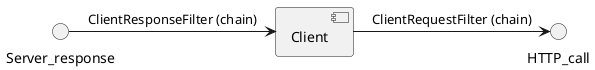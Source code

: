 @startuml

Server_response -> [Client] : ClientResponseFilter (chain)
HTTP_call <-left- [Client] : ClientRequestFilter (chain)

@enduml